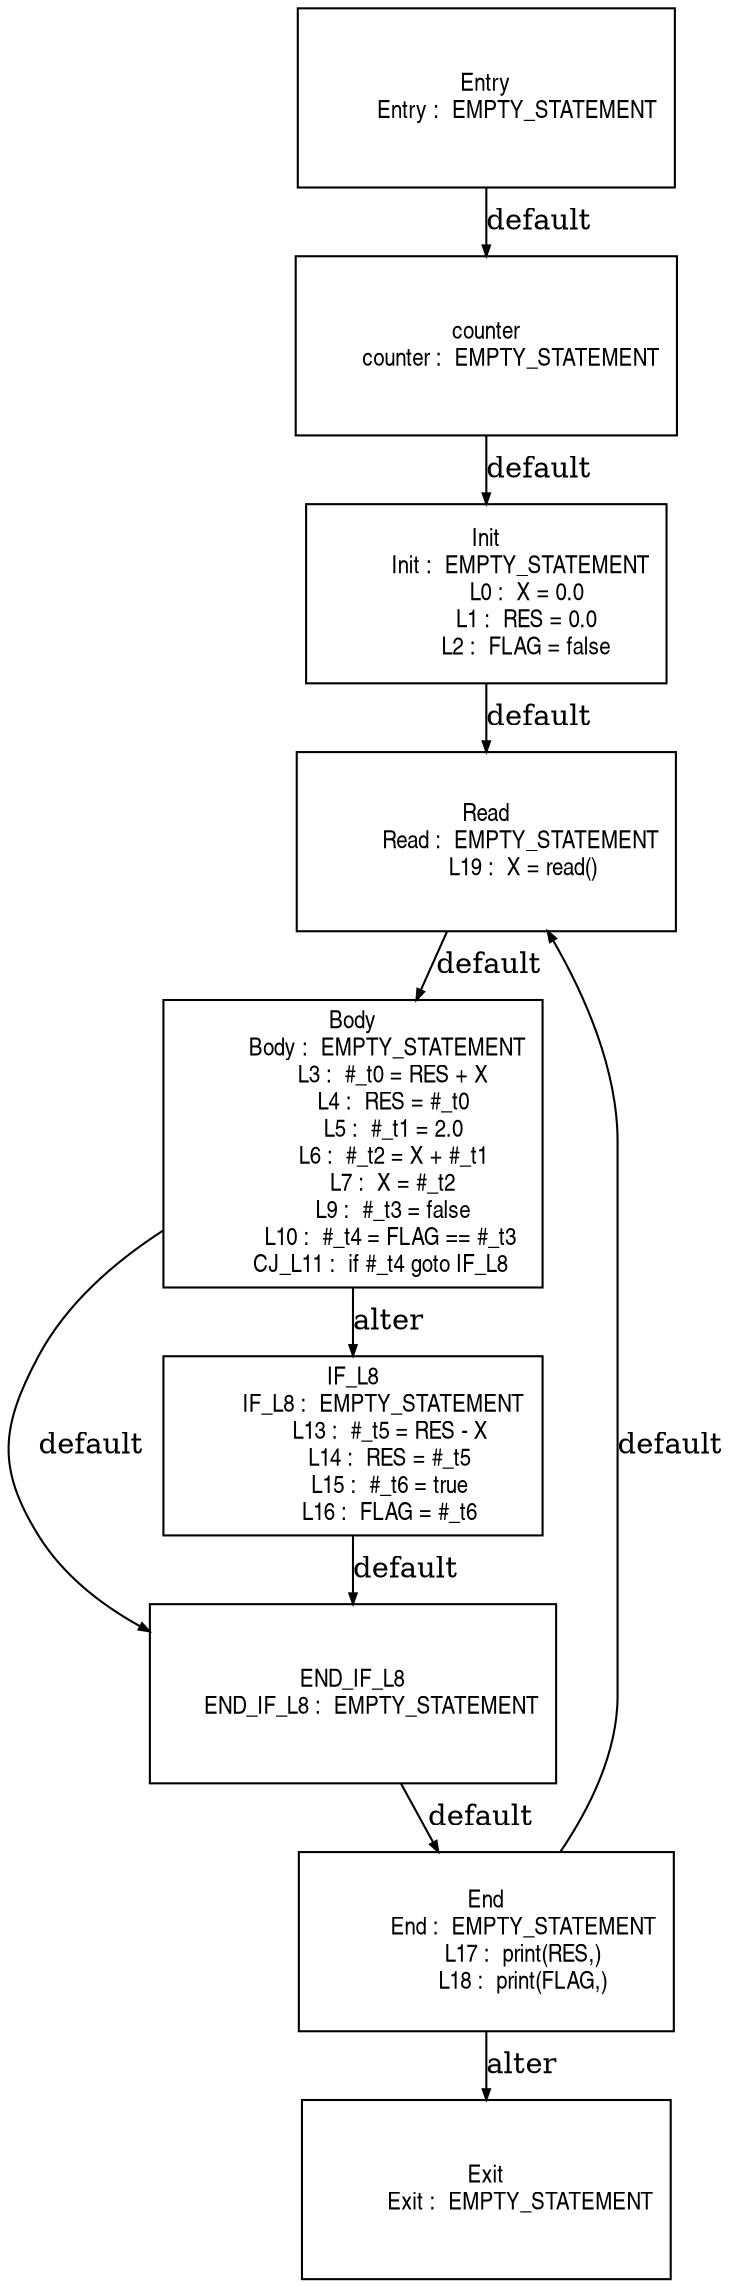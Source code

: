 digraph G {
  ranksep=.25;
  edge [arrowsize=.5]
  node [shape=rectangle, fontname="ArialNarrow",
        fontsize=12,  height=1.2];
  "Read
           Read :  EMPTY_STATEMENT
            L19 :  X = read()
"; "Init
           Init :  EMPTY_STATEMENT
             L0 :  X = 0.0
             L1 :  RES = 0.0
             L2 :  FLAG = false
"; "Body
           Body :  EMPTY_STATEMENT
             L3 :  #_t0 = RES + X
             L4 :  RES = #_t0
             L5 :  #_t1 = 2.0
             L6 :  #_t2 = X + #_t1
             L7 :  X = #_t2
             L9 :  #_t3 = false
            L10 :  #_t4 = FLAG == #_t3
         CJ_L11 :  if #_t4 goto IF_L8
"; "END_IF_L8
      END_IF_L8 :  EMPTY_STATEMENT
"; "End
            End :  EMPTY_STATEMENT
            L17 :  print(RES,)
            L18 :  print(FLAG,)
"; "Entry
          Entry :  EMPTY_STATEMENT
"; "IF_L8
          IF_L8 :  EMPTY_STATEMENT
            L13 :  #_t5 = RES - X
            L14 :  RES = #_t5
            L15 :  #_t6 = true
            L16 :  FLAG = #_t6
"; "counter
        counter :  EMPTY_STATEMENT
"; "Exit
           Exit :  EMPTY_STATEMENT
"; 
  "counter
        counter :  EMPTY_STATEMENT
" -> "Init
           Init :  EMPTY_STATEMENT
             L0 :  X = 0.0
             L1 :  RES = 0.0
             L2 :  FLAG = false
"  [label="default"];
  "Init
           Init :  EMPTY_STATEMENT
             L0 :  X = 0.0
             L1 :  RES = 0.0
             L2 :  FLAG = false
" -> "Read
           Read :  EMPTY_STATEMENT
            L19 :  X = read()
"  [label="default"];
  "Body
           Body :  EMPTY_STATEMENT
             L3 :  #_t0 = RES + X
             L4 :  RES = #_t0
             L5 :  #_t1 = 2.0
             L6 :  #_t2 = X + #_t1
             L7 :  X = #_t2
             L9 :  #_t3 = false
            L10 :  #_t4 = FLAG == #_t3
         CJ_L11 :  if #_t4 goto IF_L8
" -> "END_IF_L8
      END_IF_L8 :  EMPTY_STATEMENT
"  [label="default"];
  "Body
           Body :  EMPTY_STATEMENT
             L3 :  #_t0 = RES + X
             L4 :  RES = #_t0
             L5 :  #_t1 = 2.0
             L6 :  #_t2 = X + #_t1
             L7 :  X = #_t2
             L9 :  #_t3 = false
            L10 :  #_t4 = FLAG == #_t3
         CJ_L11 :  if #_t4 goto IF_L8
" -> "IF_L8
          IF_L8 :  EMPTY_STATEMENT
            L13 :  #_t5 = RES - X
            L14 :  RES = #_t5
            L15 :  #_t6 = true
            L16 :  FLAG = #_t6
"  [label="alter"];
  "IF_L8
          IF_L8 :  EMPTY_STATEMENT
            L13 :  #_t5 = RES - X
            L14 :  RES = #_t5
            L15 :  #_t6 = true
            L16 :  FLAG = #_t6
" -> "END_IF_L8
      END_IF_L8 :  EMPTY_STATEMENT
"  [label="default"];
  "END_IF_L8
      END_IF_L8 :  EMPTY_STATEMENT
" -> "End
            End :  EMPTY_STATEMENT
            L17 :  print(RES,)
            L18 :  print(FLAG,)
"  [label="default"];
  "Entry
          Entry :  EMPTY_STATEMENT
" -> "counter
        counter :  EMPTY_STATEMENT
"  [label="default"];
  "End
            End :  EMPTY_STATEMENT
            L17 :  print(RES,)
            L18 :  print(FLAG,)
" -> "Read
           Read :  EMPTY_STATEMENT
            L19 :  X = read()
"  [label="default"];
  "End
            End :  EMPTY_STATEMENT
            L17 :  print(RES,)
            L18 :  print(FLAG,)
" -> "Exit
           Exit :  EMPTY_STATEMENT
"  [label="alter"];
  "Read
           Read :  EMPTY_STATEMENT
            L19 :  X = read()
" -> "Body
           Body :  EMPTY_STATEMENT
             L3 :  #_t0 = RES + X
             L4 :  RES = #_t0
             L5 :  #_t1 = 2.0
             L6 :  #_t2 = X + #_t1
             L7 :  X = #_t2
             L9 :  #_t3 = false
            L10 :  #_t4 = FLAG == #_t3
         CJ_L11 :  if #_t4 goto IF_L8
"  [label="default"];
}
